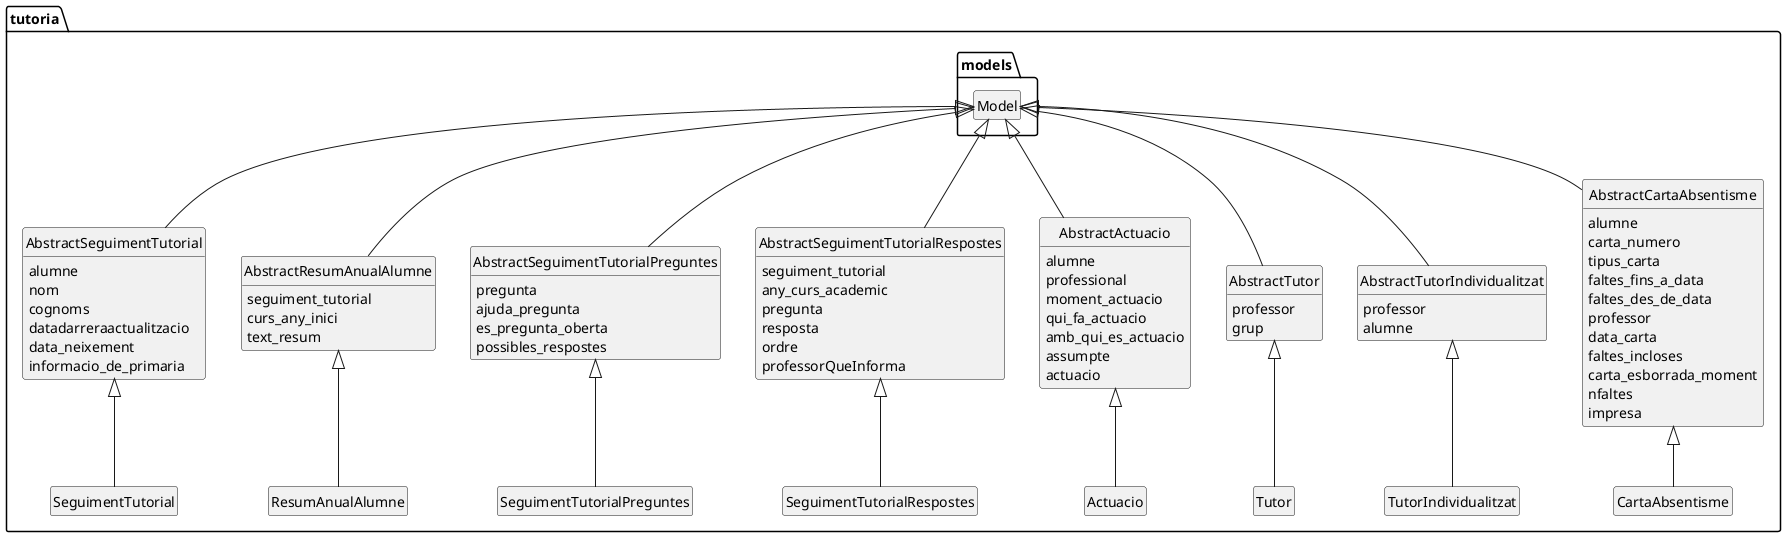 @startuml

hide circle
hide empty members

package tutoria {
    class AbstractSeguimentTutorial extends models.Model {
        alumne
        nom
        cognoms
        datadarreraactualitzacio
        data_neixement
        informacio_de_primaria
    }

    class AbstractResumAnualAlumne extends models.Model {
        seguiment_tutorial
        curs_any_inici
        text_resum
    }

    class AbstractSeguimentTutorialPreguntes extends models.Model {
        pregunta
        ajuda_pregunta
        es_pregunta_oberta
        possibles_respostes
    }

    class AbstractSeguimentTutorialRespostes extends models.Model {
        seguiment_tutorial
        any_curs_academic
        pregunta
        resposta
        ordre
        professorQueInforma
    }

    class AbstractActuacio extends models.Model {
        alumne
        professional
        moment_actuacio
        qui_fa_actuacio
        amb_qui_es_actuacio
        assumpte
        actuacio
    }

    class AbstractTutor extends models.Model {
        professor
        grup
    }

    class AbstractTutorIndividualitzat extends models.Model {
        professor
        alumne
    }

    class AbstractCartaAbsentisme extends models.Model {
        alumne
        carta_numero
        tipus_carta
        faltes_fins_a_data
        faltes_des_de_data
        professor
        data_carta
        faltes_incloses
        carta_esborrada_moment
        nfaltes
        impresa
    }

    class SeguimentTutorial extends AbstractSeguimentTutorial

    class ResumAnualAlumne extends AbstractResumAnualAlumne

    class SeguimentTutorialPreguntes extends AbstractSeguimentTutorialPreguntes

    class SeguimentTutorialRespostes extends AbstractSeguimentTutorialRespostes

    class Actuacio extends AbstractActuacio

    class Tutor extends AbstractTutor

    class TutorIndividualitzat extends AbstractTutorIndividualitzat

    class CartaAbsentisme extends AbstractCartaAbsentisme


}
@enduml


